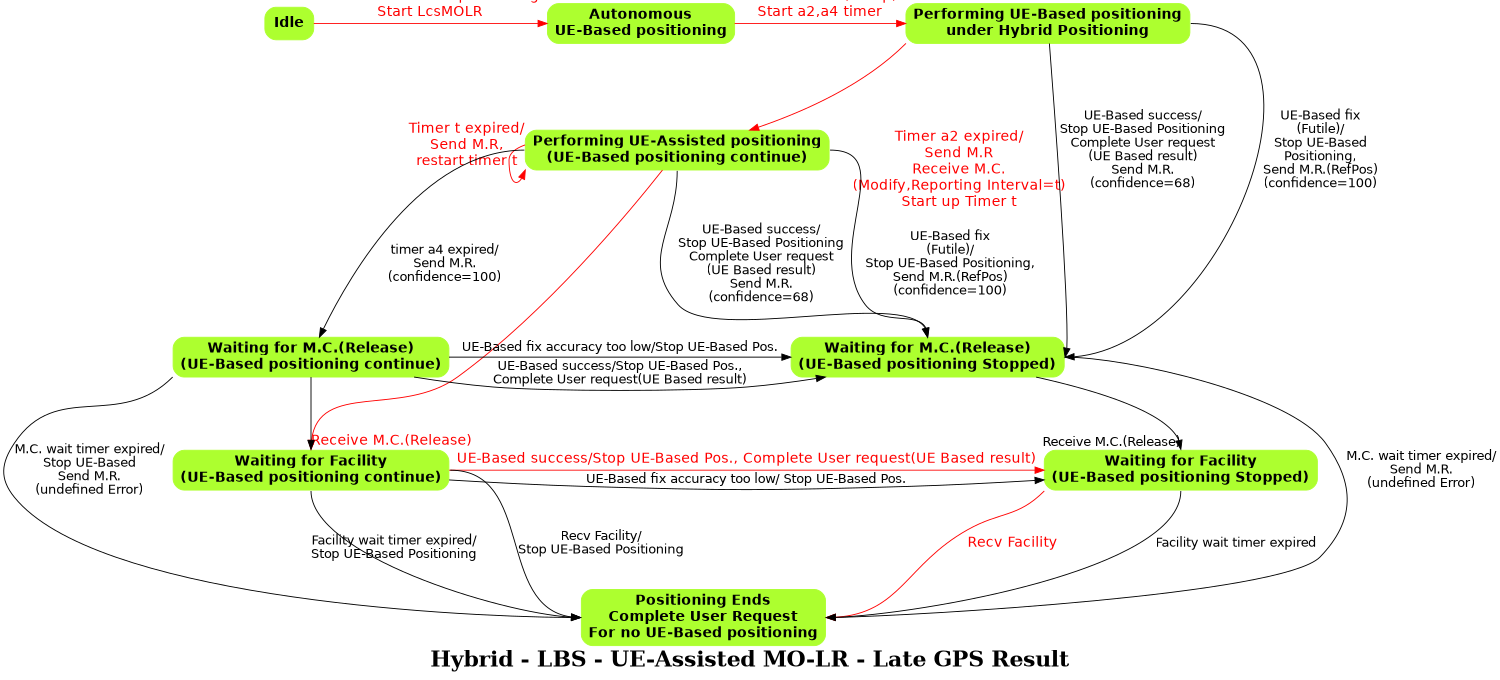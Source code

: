digraph finite_state_machine {
	rankdir=TB;
	ranksep=1.0;
	orientation=portrait;
	fontpath="C:\WINNT\Fonts";
	size="10,8";
	graph [	fontname = "Times-Bold",
		fontsize = 24,
//
//	Title of the diagram
//
		label = "Hybrid - LBS - UE-Assisted MO-LR - Late GPS Result"];
	node [shape=box,style="rounded,filled", color=greenyellow, fontname="Helvetica-Bold",fontsize=16];
	edge [fontname="Helvetica",fontsize=14];
//
// 	[fontcolor=red color=red fontsize=16]
//

//
// List of State
//
{ rank = same;
	Idle [label="Idle"];
	Autonomous [label="Autonomous\nUE-Based positioning"];
	UE_Based [label="Performing UE-Based positioning\nunder Hybrid Positioning"];
}
	UE_Assisted [label="Performing UE-Assisted positioning\n(UE-Based positioning continue)"];
{ rank = same;
	Waiting_MC_UEBasedCont [label="Waiting for M.C.(Release)\n(UE-Based positioning continue)"];
	Waiting_MC_UEBasedStop [label="Waiting for M.C.(Release)\n(UE-Based positioning Stopped)"];
}
{ rank = same;
	Waiting_Facility_UEBasedCont [label="Waiting for Facility\n(UE-Based positioning continue)"];
	Waiting_Facility_UEBasedStop [label="Waiting for Facility\n(UE-Based positioning Stopped)"];
}
{ rank = same;
	End [label="Positioning Ends\nComplete User Request\nFor no UE-Based positioning"];
}

//	UE_Based -> Waiting_MC [label = "UE-Based success/\nStop UE-Based Positioning,\nSend M.R.\n(confidence=68)"];


//
// Idle State
//
	Idle -> Autonomous [label = "User starts Location check\nStart Autonomous positioning\nStart LcsMOLR"
					,fontcolor=red color=red fontsize=16];

//
// Autonomous State
//

	Autonomous -> UE_Based [label = "Receives M.C.(Setup)\nStart a2,a4 timer"
					,fontcolor=red color=red fontsize=16];


//
// UE Based State
//
	//
	//Transition to UE-Assisted	
	//
	UE_Based:sw -> UE_Assisted [taillabel="\n\n\n\n\nTimer a2 expired/\nSend M.R\nReceive M.C.\n(Modify,Reporting Interval=t)\nStart up Timer t"
					,fontcolor=red color=red fontsize=16];
	//
	//Transition to Waiting for M.C.	
	//
	UE_Based -> "Waiting_MC_UEBasedStop":e [label = "UE-Based success/\nStop UE-Based Positioning\nComplete User request\n(UE Based result)\nSend M.R.\n(confidence=68)"];
	UE_Based:e -> "Waiting_MC_UEBasedStop":e [label = "UE-Based fix\n(Futile)/\nStop UE-Based\nPositioning,\nSend M.R.(RefPos)\n(confidence=100)"];
//	UE_Based -> "Waiting_MC":e [label = "Ref Position\naccurate enough/\nStop UE-Based Positioning,\nSend M.R.\n(confidence=0)"];
	
 	
//
// UE Assisted State
//

	//Loopback
	UE_Assisted -> UE_Assisted:sw [headlabel="\n\n\nTimer t expired/\nSend M.R,\nrestart timer t"
							,fontcolor=red color=red fontsize=16];
	//
	//Transition to Waiting for Facility UE-Based continue
	//
	UE_Assisted -> Waiting_Facility_UEBasedCont:n [headlabel = "Receive M.C.(Release)"
							,fontcolor=red color=red fontsize=16];
	//
	//Transition to Waiting for M.C. UE-Based positioning continue	
	//
	UE_Assisted:w -> Waiting_MC_UEBasedCont [label = "timer a4 expired/\nSend M.R.\n(confidence=100)"];
	//
	//Transition to Waiting for M.C. UE-Based positioning Stopped	
	//
	UE_Assisted:s -> Waiting_MC_UEBasedStop:n [label = "UE-Based success/\nStop UE-Based Positioning\nComplete User request\n(UE Based result)\nSend M.R.\n(confidence=68)"];
	UE_Assisted:e -> Waiting_MC_UEBasedStop:n [label = "UE-Based fix\n(Futile)/\nStop UE-Based Positioning,\nSend M.R.(RefPos)\n(confidence=100)"];
//
// Waiting for M.C. Release UE-Based Continue state
//
	//
	//Transition to Waiting for M.C. UE-Based positioning Stopped	
	//
	Waiting_MC_UEBasedCont -> Waiting_MC_UEBasedStop [label = "UE-Based fix accuracy too low/Stop UE-Based Pos."];
	Waiting_MC_UEBasedCont -> Waiting_MC_UEBasedStop [label = "UE-Based success/Stop UE-Based Pos.,\nComplete User request(UE Based result)\n"];
	//
	//Transition to Waiting for Facility UE-Based positioning continue	
	//
	Waiting_MC_UEBasedCont:s -> Waiting_Facility_UEBasedCont:n //[headlabel = "Receive M.C.(Release)\n\n"];
	//
	//Transition to Positioning End	
	//
	Waiting_MC_UEBasedCont:sw -> End:w [label = "M.C. wait timer expired/\nStop UE-Based\nSend M.R.\n(undefined Error)"];

//
// Waiting for M.C. Release UE-Based Stopped state
//

	//
	//Transition to Waiting for Facility UE-Based positioning Stopped	
	//
	Waiting_MC_UEBasedStop -> Waiting_Facility_UEBasedStop:n [headlabel = "Receive M.C.(Release)"];
	//
	//Transition to Positioning End	
	//
	Waiting_MC_UEBasedStop:e -> End:e [label = "M.C. wait timer expired/\nSend M.R.\n(undefined Error)"];
//
// Waiting for Receiving Facility UE-Based Continue state
//
	//
	//Transition to Waiting for Receiving Facility UE-Based Stopped state	
	//
	Waiting_Facility_UEBasedCont -> Waiting_Facility_UEBasedStop [label = "UE-Based fix accuracy too low/ Stop UE-Based Pos."];
	Waiting_Facility_UEBasedCont -> Waiting_Facility_UEBasedStop [label = "UE-Based success/Stop UE-Based Pos., Complete User request(UE Based result)"
					,fontcolor=red color=red fontsize=16];
	//
	//Transition to End state	
	//
	Waiting_Facility_UEBasedCont:s -> End:w [taillabel = "\n\n\nFacility wait timer expired/\nStop UE-Based Positioning"];
	Waiting_Facility_UEBasedCont:e -> End:w [label = "Recv Facility/\nStop UE-Based Positioning"];
//
// Waiting for Receiving Facility UE-Based Stopped state
//
	//
	//Transition to End state	
	//
	Waiting_Facility_UEBasedStop:sw -> End:e [label = "Recv Facility"
					,fontcolor=red color=red fontsize=16];
	Waiting_Facility_UEBasedStop:s -> End:e [label = "Facility wait timer expired"];

}